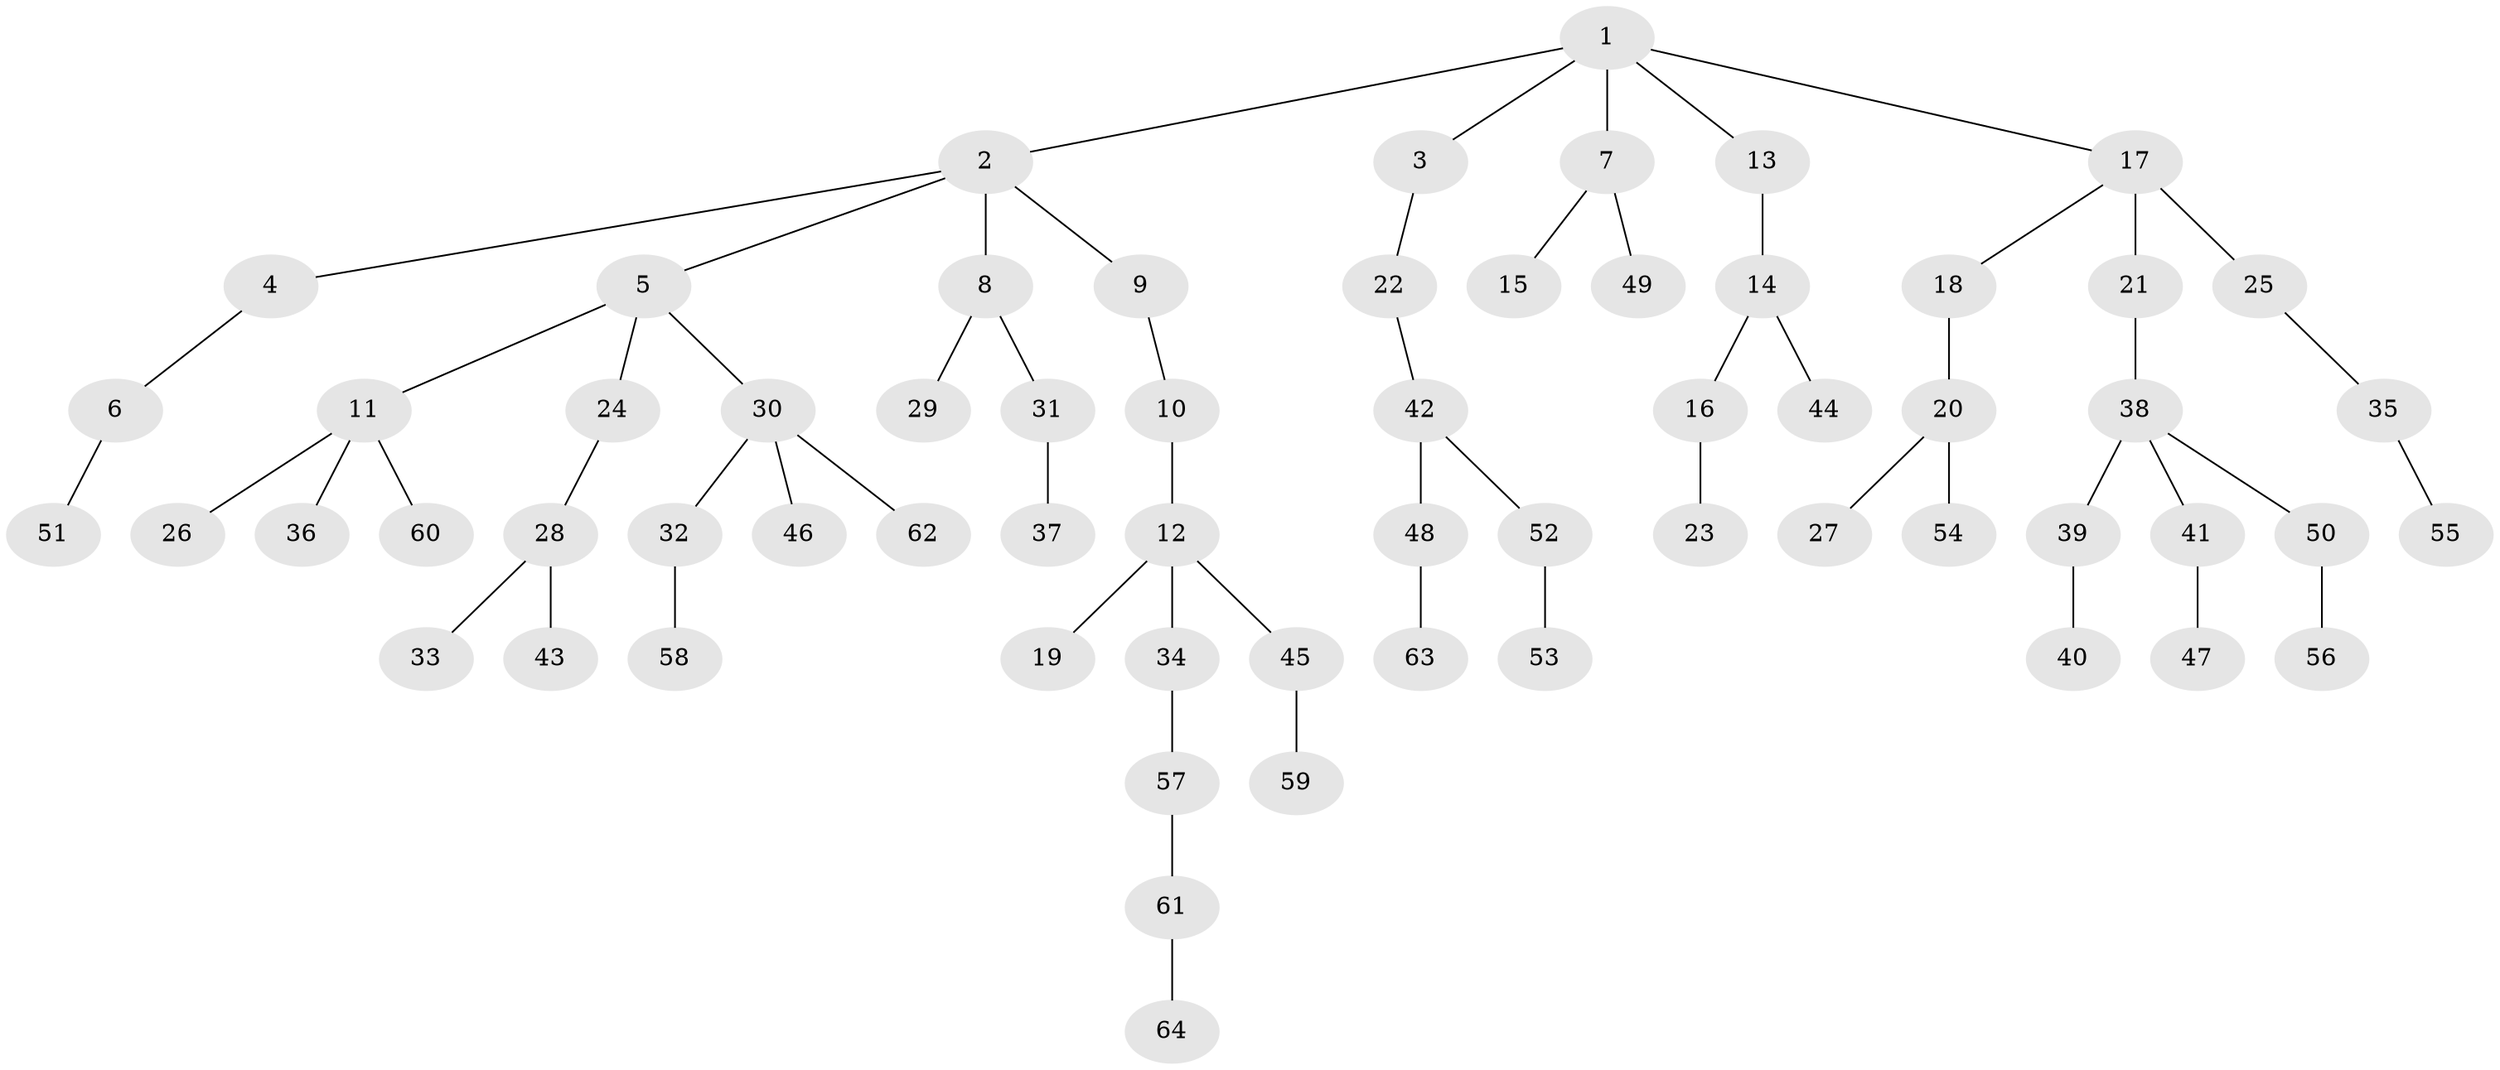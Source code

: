// original degree distribution, {7: 0.008, 6: 0.008, 4: 0.064, 2: 0.24, 5: 0.048, 3: 0.136, 1: 0.496}
// Generated by graph-tools (version 1.1) at 2025/36/03/09/25 02:36:59]
// undirected, 64 vertices, 63 edges
graph export_dot {
graph [start="1"]
  node [color=gray90,style=filled];
  1;
  2;
  3;
  4;
  5;
  6;
  7;
  8;
  9;
  10;
  11;
  12;
  13;
  14;
  15;
  16;
  17;
  18;
  19;
  20;
  21;
  22;
  23;
  24;
  25;
  26;
  27;
  28;
  29;
  30;
  31;
  32;
  33;
  34;
  35;
  36;
  37;
  38;
  39;
  40;
  41;
  42;
  43;
  44;
  45;
  46;
  47;
  48;
  49;
  50;
  51;
  52;
  53;
  54;
  55;
  56;
  57;
  58;
  59;
  60;
  61;
  62;
  63;
  64;
  1 -- 2 [weight=1.0];
  1 -- 3 [weight=1.0];
  1 -- 7 [weight=1.0];
  1 -- 13 [weight=1.0];
  1 -- 17 [weight=1.0];
  2 -- 4 [weight=1.0];
  2 -- 5 [weight=1.0];
  2 -- 8 [weight=1.0];
  2 -- 9 [weight=1.0];
  3 -- 22 [weight=1.0];
  4 -- 6 [weight=1.0];
  5 -- 11 [weight=1.0];
  5 -- 24 [weight=1.0];
  5 -- 30 [weight=1.0];
  6 -- 51 [weight=1.0];
  7 -- 15 [weight=1.0];
  7 -- 49 [weight=1.0];
  8 -- 29 [weight=1.0];
  8 -- 31 [weight=1.0];
  9 -- 10 [weight=1.0];
  10 -- 12 [weight=1.0];
  11 -- 26 [weight=1.0];
  11 -- 36 [weight=1.0];
  11 -- 60 [weight=1.0];
  12 -- 19 [weight=2.0];
  12 -- 34 [weight=1.0];
  12 -- 45 [weight=1.0];
  13 -- 14 [weight=1.0];
  14 -- 16 [weight=2.0];
  14 -- 44 [weight=1.0];
  16 -- 23 [weight=1.0];
  17 -- 18 [weight=1.0];
  17 -- 21 [weight=1.0];
  17 -- 25 [weight=2.0];
  18 -- 20 [weight=3.0];
  20 -- 27 [weight=1.0];
  20 -- 54 [weight=1.0];
  21 -- 38 [weight=1.0];
  22 -- 42 [weight=1.0];
  24 -- 28 [weight=1.0];
  25 -- 35 [weight=1.0];
  28 -- 33 [weight=1.0];
  28 -- 43 [weight=1.0];
  30 -- 32 [weight=1.0];
  30 -- 46 [weight=1.0];
  30 -- 62 [weight=1.0];
  31 -- 37 [weight=1.0];
  32 -- 58 [weight=1.0];
  34 -- 57 [weight=1.0];
  35 -- 55 [weight=1.0];
  38 -- 39 [weight=1.0];
  38 -- 41 [weight=1.0];
  38 -- 50 [weight=1.0];
  39 -- 40 [weight=1.0];
  41 -- 47 [weight=1.0];
  42 -- 48 [weight=1.0];
  42 -- 52 [weight=1.0];
  45 -- 59 [weight=1.0];
  48 -- 63 [weight=1.0];
  50 -- 56 [weight=2.0];
  52 -- 53 [weight=1.0];
  57 -- 61 [weight=1.0];
  61 -- 64 [weight=1.0];
}
